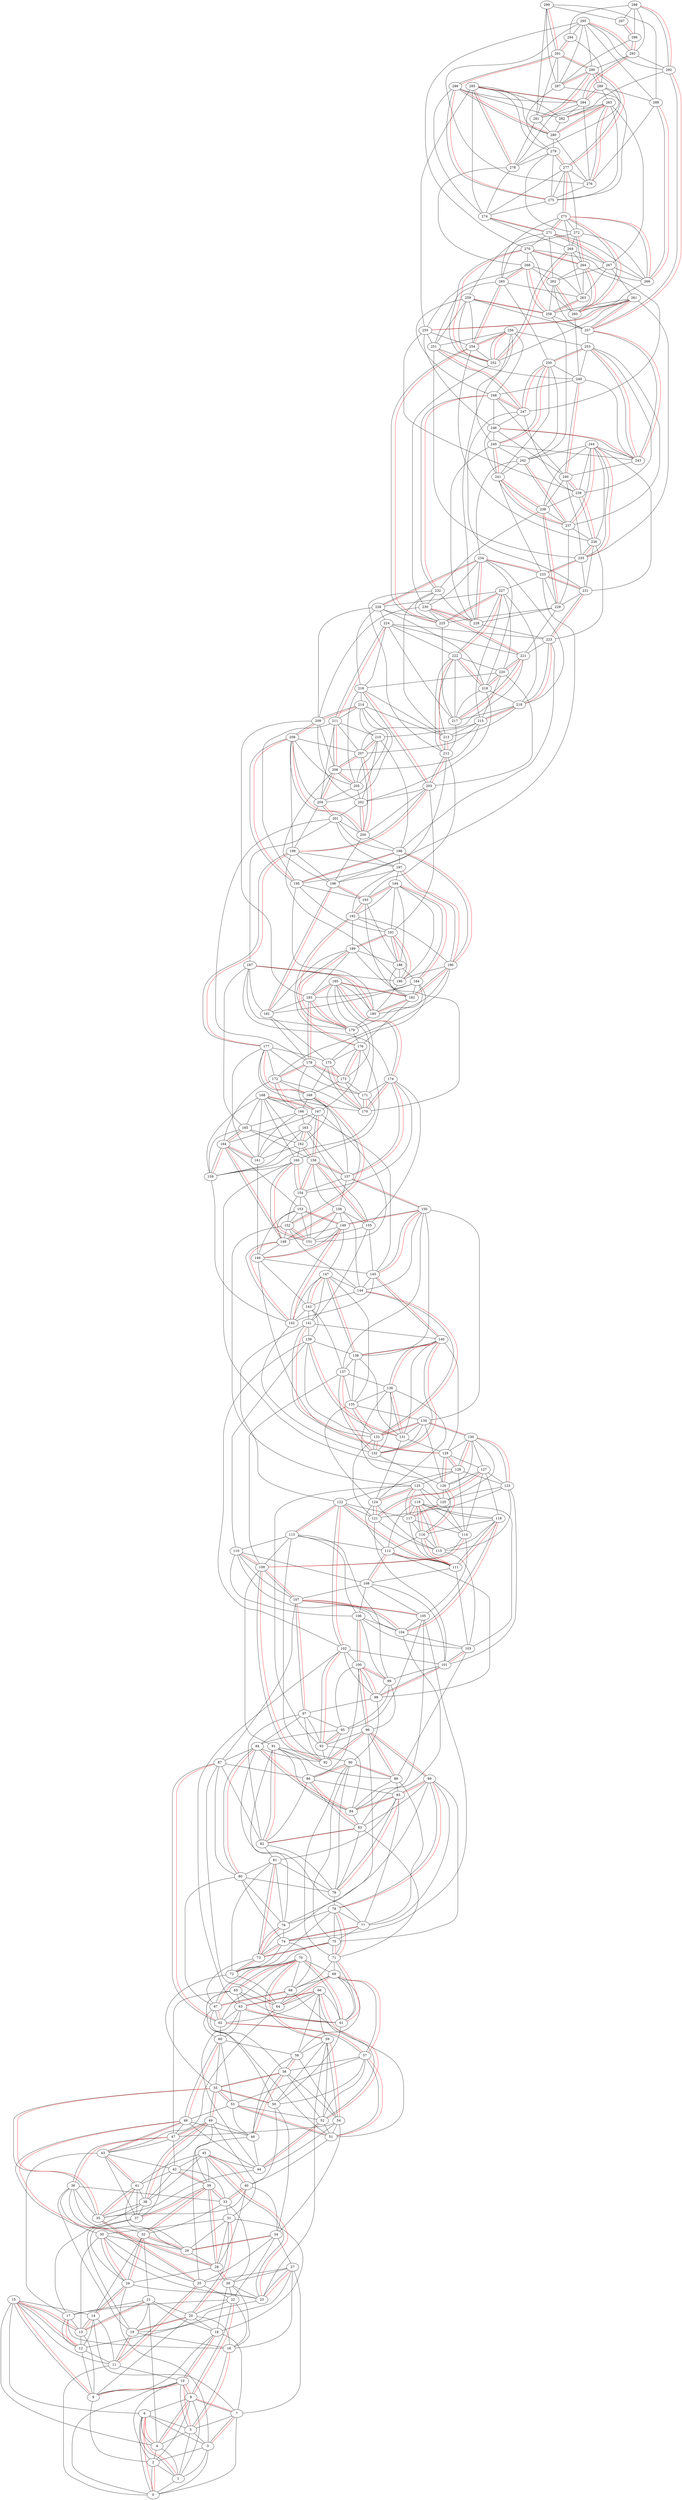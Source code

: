 graph BarAlb300_7_KrD_5088 {
0;
1;
2;
3;
4;
5;
6;
7;
8;
9;
10;
11;
12;
13;
14;
15;
16;
17;
18;
19;
20;
21;
22;
23;
24;
25;
26;
27;
28;
29;
30;
31;
32;
33;
34;
35;
36;
37;
38;
39;
40;
41;
42;
43;
44;
45;
46;
47;
48;
49;
50;
51;
52;
53;
54;
55;
56;
57;
58;
59;
60;
61;
62;
63;
64;
65;
66;
67;
68;
69;
70;
71;
72;
73;
74;
75;
76;
77;
78;
79;
80;
81;
82;
83;
84;
85;
86;
87;
88;
89;
90;
91;
92;
93;
94;
95;
96;
97;
98;
99;
100;
101;
102;
103;
104;
105;
106;
107;
108;
109;
110;
111;
112;
113;
114;
115;
116;
117;
118;
119;
120;
121;
122;
123;
124;
125;
126;
127;
128;
129;
130;
131;
132;
133;
134;
135;
136;
137;
138;
139;
140;
141;
142;
143;
144;
145;
146;
147;
148;
149;
150;
151;
152;
153;
154;
155;
156;
157;
158;
159;
160;
161;
162;
163;
164;
165;
166;
167;
168;
169;
170;
171;
172;
173;
174;
175;
176;
177;
178;
179;
180;
181;
182;
183;
184;
185;
186;
187;
188;
189;
190;
191;
192;
193;
194;
195;
196;
197;
198;
199;
200;
201;
202;
203;
204;
205;
206;
207;
208;
209;
210;
211;
212;
213;
214;
215;
216;
217;
218;
219;
220;
221;
222;
223;
224;
225;
226;
227;
228;
229;
230;
231;
232;
233;
234;
235;
236;
237;
238;
239;
240;
241;
242;
243;
244;
245;
246;
247;
248;
249;
250;
251;
252;
253;
254;
255;
256;
257;
258;
259;
260;
261;
262;
263;
264;
265;
266;
267;
268;
269;
270;
271;
272;
273;
274;
275;
276;
277;
278;
279;
280;
281;
282;
283;
284;
285;
286;
287;
288;
289;
290;
291;
292;
293;
294;
295;
296;
297;
298;
299;
1 -- 0[weight="53"];
2 -- 0[weight="14"];
2 -- 1[weight="73"];
3 -- 0[weight="72"];
3 -- 1[weight="53"];
3 -- 2[weight="67"];
4 -- 1[weight="47"];
4 -- 2[weight="92"];
5 -- 1[weight="54"];
5 -- 3[weight="82"];
5 -- 4[weight="92"];
6 -- 0[weight="11"];
6 -- 1[weight="22"];
6 -- 3[weight="75"];
6 -- 4[weight="32"];
6 -- 5[weight="81"];
7 -- 0[weight="37"];
7 -- 3[weight="3"];
7 -- 5[weight="61"];
8 -- 1[weight="60"];
8 -- 2[weight="34"];
8 -- 4[weight="15"];
8 -- 6[weight="42"];
8 -- 7[weight="31"];
9 -- 2[weight="53"];
10 -- 0[weight="62"];
10 -- 2[weight="75"];
10 -- 5[weight="19"];
10 -- 8[weight="10"];
10 -- 9[weight="18"];
11 -- 0[weight="82"];
11 -- 10[weight="82"];
12 -- 9[weight="92"];
12 -- 11[weight="38"];
13 -- 9[weight="93"];
13 -- 12[weight="56"];
14 -- 7[weight="33"];
14 -- 11[weight="34"];
14 -- 12[weight="97"];
14 -- 13[weight="18"];
15 -- 4[weight="48"];
15 -- 6[weight="61"];
15 -- 9[weight="14"];
15 -- 11[weight="53"];
15 -- 12[weight="6"];
15 -- 13[weight="9"];
15 -- 14[weight="49"];
16 -- 5[weight="29"];
17 -- 12[weight="27"];
17 -- 13[weight="59"];
17 -- 16[weight="69"];
18 -- 7[weight="32"];
18 -- 9[weight="94"];
18 -- 10[weight="10"];
19 -- 11[weight="4"];
19 -- 16[weight="44"];
20 -- 9[weight="93"];
20 -- 16[weight="91"];
20 -- 18[weight="95"];
20 -- 19[weight="29"];
21 -- 4[weight="59"];
21 -- 13[weight="40"];
21 -- 17[weight="74"];
21 -- 18[weight="41"];
21 -- 19[weight="69"];
21 -- 20[weight="65"];
22 -- 8[weight="8"];
22 -- 16[weight="40"];
22 -- 17[weight="57"];
22 -- 20[weight="99"];
23 -- 19[weight="43"];
24 -- 3[weight="61"];
24 -- 14[weight="30"];
24 -- 23[weight="69"];
25 -- 11[weight="4"];
25 -- 22[weight="62"];
26 -- 16[weight="99"];
26 -- 18[weight="91"];
26 -- 22[weight="35"];
26 -- 23[weight="67"];
27 -- 7[weight="51"];
27 -- 12[weight="95"];
27 -- 16[weight="77"];
27 -- 23[weight="8"];
27 -- 25[weight="39"];
27 -- 26[weight="89"];
28 -- 24[weight="41"];
28 -- 26[weight="21"];
29 -- 28[weight="48"];
30 -- 13[weight="49"];
30 -- 23[weight="93"];
30 -- 24[weight="21"];
30 -- 25[weight="37"];
30 -- 29[weight="67"];
31 -- 18[weight="93"];
31 -- 20[weight="33"];
31 -- 28[weight="68"];
31 -- 29[weight="37"];
31 -- 30[weight="77"];
32 -- 14[weight="44"];
32 -- 21[weight="54"];
32 -- 24[weight="28"];
32 -- 29[weight="10"];
33 -- 26[weight="98"];
33 -- 31[weight="68"];
33 -- 32[weight="73"];
34 -- 22[weight="69"];
34 -- 25[weight="64"];
34 -- 27[weight="42"];
34 -- 29[weight="18"];
35 -- 25[weight="32"];
36 -- 19[weight="43"];
36 -- 29[weight="70"];
36 -- 30[weight="78"];
36 -- 32[weight="30"];
36 -- 33[weight="96"];
36 -- 35[weight="41"];
37 -- 19[weight="100"];
37 -- 24[weight="56"];
38 -- 17[weight="60"];
38 -- 35[weight="25"];
38 -- 37[weight="66"];
39 -- 28[weight="14"];
39 -- 32[weight="28"];
39 -- 33[weight="14"];
39 -- 37[weight="26"];
40 -- 28[weight="38"];
40 -- 33[weight="5"];
40 -- 34[weight="67"];
40 -- 35[weight="66"];
41 -- 29[weight="45"];
41 -- 35[weight="9"];
41 -- 37[weight="41"];
41 -- 38[weight="25"];
42 -- 33[weight="49"];
42 -- 38[weight="65"];
42 -- 39[weight="9"];
42 -- 41[weight="37"];
43 -- 17[weight="82"];
43 -- 37[weight="73"];
43 -- 41[weight="2"];
43 -- 42[weight="54"];
44 -- 35[weight="29"];
45 -- 23[weight="36"];
45 -- 38[weight="48"];
45 -- 39[weight="63"];
45 -- 40[weight="19"];
45 -- 41[weight="50"];
45 -- 42[weight="94"];
45 -- 44[weight="36"];
46 -- 25[weight="36"];
46 -- 44[weight="57"];
47 -- 36[weight="16"];
47 -- 42[weight="84"];
47 -- 43[weight="37"];
48 -- 28[weight="16"];
48 -- 43[weight="12"];
48 -- 44[weight="79"];
48 -- 46[weight="32"];
48 -- 47[weight="51"];
49 -- 31[weight="89"];
49 -- 37[weight="76"];
49 -- 38[weight="12"];
49 -- 39[weight="25"];
49 -- 46[weight="77"];
49 -- 47[weight="4"];
50 -- 34[weight="85"];
50 -- 40[weight="35"];
51 -- 40[weight="50"];
52 -- 44[weight="13"];
52 -- 51[weight="40"];
53 -- 46[weight="27"];
53 -- 48[weight="85"];
53 -- 51[weight="21"];
53 -- 52[weight="78"];
54 -- 34[weight="41"];
54 -- 44[weight="69"];
54 -- 47[weight="80"];
54 -- 51[weight="60"];
55 -- 35[weight="8"];
55 -- 49[weight="5"];
55 -- 50[weight="12"];
55 -- 53[weight="19"];
56 -- 46[weight="13"];
56 -- 52[weight="72"];
56 -- 54[weight="68"];
56 -- 55[weight="7"];
57 -- 50[weight="40"];
57 -- 51[weight="10"];
57 -- 52[weight="41"];
57 -- 53[weight="48"];
57 -- 56[weight="72"];
58 -- 46[weight="50"];
58 -- 54[weight="66"];
58 -- 56[weight="24"];
59 -- 23[weight="94"];
59 -- 50[weight="30"];
59 -- 52[weight="71"];
59 -- 54[weight="3"];
59 -- 58[weight="47"];
60 -- 48[weight="2"];
60 -- 53[weight="64"];
60 -- 55[weight="86"];
60 -- 58[weight="74"];
61 -- 50[weight="32"];
62 -- 57[weight="6"];
62 -- 60[weight="54"];
63 -- 44[weight="56"];
63 -- 60[weight="48"];
63 -- 61[weight="26"];
63 -- 62[weight="49"];
64 -- 43[weight="45"];
65 -- 47[weight="42"];
65 -- 50[weight="42"];
65 -- 51[weight="28"];
65 -- 61[weight="99"];
65 -- 63[weight="65"];
65 -- 64[weight="50"];
66 -- 52[weight="14"];
66 -- 58[weight="86"];
66 -- 59[weight="100"];
66 -- 61[weight="29"];
66 -- 62[weight="59"];
66 -- 63[weight="3"];
66 -- 64[weight="51"];
67 -- 56[weight="40"];
67 -- 60[weight="39"];
67 -- 62[weight="23"];
68 -- 51[weight="61"];
68 -- 64[weight="47"];
68 -- 67[weight="39"];
69 -- 57[weight="21"];
69 -- 58[weight="88"];
69 -- 61[weight="61"];
69 -- 64[weight="2"];
69 -- 68[weight="88"];
70 -- 59[weight="23"];
70 -- 61[weight="10"];
70 -- 62[weight="59"];
70 -- 65[weight="24"];
70 -- 67[weight="23"];
70 -- 68[weight="57"];
70 -- 69[weight="59"];
71 -- 61[weight="12"];
71 -- 68[weight="89"];
71 -- 69[weight="92"];
72 -- 55[weight="36"];
72 -- 64[weight="68"];
73 -- 67[weight="33"];
73 -- 72[weight="12"];
74 -- 68[weight="51"];
74 -- 72[weight="95"];
74 -- 73[weight="3"];
75 -- 71[weight="23"];
75 -- 72[weight="26"];
75 -- 73[weight="18"];
76 -- 73[weight="7"];
76 -- 74[weight="75"];
77 -- 74[weight="14"];
77 -- 75[weight="46"];
78 -- 71[weight="13"];
78 -- 72[weight="65"];
78 -- 75[weight="82"];
78 -- 76[weight="57"];
78 -- 77[weight="44"];
79 -- 78[weight="72"];
80 -- 67[weight="100"];
80 -- 74[weight="60"];
80 -- 76[weight="48"];
80 -- 79[weight="45"];
81 -- 72[weight="42"];
81 -- 73[weight="24"];
81 -- 76[weight="94"];
81 -- 79[weight="69"];
81 -- 80[weight="37"];
82 -- 79[weight="49"];
82 -- 81[weight="41"];
83 -- 71[weight="89"];
83 -- 79[weight="74"];
83 -- 82[weight="3"];
84 -- 83[weight="71"];
85 -- 77[weight="64"];
85 -- 79[weight="42"];
85 -- 81[weight="85"];
85 -- 84[weight="2"];
86 -- 82[weight="24"];
86 -- 83[weight="13"];
86 -- 85[weight="56"];
87 -- 62[weight="36"];
87 -- 64[weight="94"];
87 -- 80[weight="46"];
87 -- 82[weight="98"];
87 -- 86[weight="56"];
88 -- 77[weight="58"];
88 -- 84[weight="59"];
88 -- 85[weight="36"];
89 -- 75[weight="84"];
89 -- 76[weight="60"];
89 -- 77[weight="29"];
89 -- 78[weight="17"];
89 -- 83[weight="58"];
89 -- 85[weight="20"];
90 -- 71[weight="48"];
90 -- 75[weight="62"];
90 -- 79[weight="89"];
90 -- 86[weight="22"];
90 -- 88[weight="21"];
91 -- 76[weight="44"];
91 -- 82[weight="35"];
91 -- 84[weight="47"];
91 -- 86[weight="90"];
91 -- 88[weight="49"];
91 -- 90[weight="69"];
93 -- 84[weight="60"];
93 -- 92[weight="54"];
94 -- 77[weight="81"];
94 -- 80[weight="5"];
94 -- 84[weight="17"];
94 -- 87[weight="50"];
94 -- 92[weight="55"];
95 -- 92[weight="61"];
95 -- 93[weight="30"];
95 -- 94[weight="82"];
96 -- 73[weight="43"];
96 -- 88[weight="14"];
96 -- 89[weight="25"];
96 -- 92[weight="9"];
96 -- 93[weight="60"];
97 -- 82[weight="64"];
97 -- 92[weight="62"];
97 -- 93[weight="56"];
97 -- 94[weight="58"];
97 -- 95[weight="72"];
98 -- 90[weight="73"];
98 -- 97[weight="72"];
99 -- 95[weight="75"];
99 -- 96[weight="61"];
99 -- 98[weight="59"];
100 -- 86[weight="35"];
100 -- 95[weight="42"];
100 -- 96[weight="14"];
100 -- 98[weight="35"];
100 -- 99[weight="21"];
101 -- 98[weight="33"];
101 -- 99[weight="88"];
102 -- 63[weight="43"];
102 -- 93[weight="6"];
102 -- 98[weight="53"];
102 -- 100[weight="35"];
102 -- 101[weight="39"];
103 -- 88[weight="56"];
103 -- 101[weight="9"];
104 -- 83[weight="23"];
104 -- 103[weight="46"];
105 -- 74[weight="66"];
105 -- 84[weight="31"];
105 -- 95[weight="48"];
105 -- 104[weight="27"];
106 -- 99[weight="43"];
106 -- 100[weight="17"];
106 -- 103[weight="70"];
106 -- 104[weight="74"];
107 -- 87[weight="89"];
107 -- 97[weight="55"];
107 -- 104[weight="18"];
107 -- 105[weight="6"];
108 -- 101[weight="70"];
108 -- 105[weight="32"];
108 -- 106[weight="98"];
108 -- 107[weight="21"];
109 -- 91[weight="72"];
109 -- 92[weight="8"];
109 -- 107[weight="7"];
110 -- 104[weight="18"];
110 -- 106[weight="29"];
110 -- 107[weight="58"];
110 -- 108[weight="69"];
110 -- 109[weight="2"];
111 -- 103[weight="68"];
111 -- 108[weight="39"];
112 -- 98[weight="100"];
112 -- 108[weight="14"];
112 -- 111[weight="3"];
113 -- 92[weight="94"];
113 -- 99[weight="54"];
113 -- 106[weight="67"];
113 -- 109[weight="93"];
113 -- 110[weight="26"];
113 -- 112[weight="66"];
114 -- 105[weight="43"];
114 -- 109[weight="17"];
115 -- 103[weight="62"];
116 -- 111[weight="2"];
116 -- 112[weight="68"];
116 -- 115[weight="49"];
117 -- 111[weight="48"];
117 -- 114[weight="23"];
117 -- 116[weight="46"];
118 -- 104[weight="6"];
118 -- 111[weight="17"];
118 -- 115[weight="98"];
118 -- 116[weight="43"];
119 -- 103[weight="84"];
119 -- 112[weight="49"];
119 -- 114[weight="72"];
119 -- 115[weight="29"];
119 -- 116[weight="14"];
119 -- 117[weight="8"];
119 -- 118[weight="92"];
120 -- 114[weight="98"];
120 -- 117[weight="31"];
121 -- 101[weight="55"];
121 -- 115[weight="56"];
122 -- 102[weight="2"];
122 -- 111[weight="24"];
122 -- 113[weight="1"];
122 -- 117[weight="34"];
122 -- 121[weight="95"];
123 -- 101[weight="69"];
123 -- 115[weight="71"];
123 -- 120[weight="94"];
123 -- 121[weight="54"];
124 -- 112[weight="85"];
124 -- 115[weight="91"];
124 -- 121[weight="20"];
125 -- 93[weight="59"];
125 -- 117[weight="5"];
125 -- 118[weight="31"];
125 -- 120[weight="65"];
125 -- 124[weight="15"];
126 -- 116[weight="3"];
126 -- 120[weight="35"];
127 -- 114[weight="94"];
127 -- 118[weight="79"];
127 -- 121[weight="53"];
127 -- 123[weight="56"];
127 -- 126[weight="61"];
128 -- 114[weight="88"];
128 -- 122[weight="96"];
128 -- 123[weight="51"];
128 -- 125[weight="51"];
129 -- 126[weight="30"];
129 -- 127[weight="59"];
129 -- 128[weight="32"];
130 -- 120[weight="71"];
130 -- 123[weight="33"];
130 -- 126[weight="91"];
130 -- 127[weight="54"];
130 -- 128[weight="25"];
130 -- 129[weight="59"];
131 -- 124[weight="96"];
131 -- 129[weight="62"];
132 -- 126[weight="49"];
133 -- 121[weight="71"];
133 -- 132[weight="4"];
134 -- 126[weight="95"];
134 -- 130[weight="7"];
134 -- 131[weight="55"];
134 -- 132[weight="37"];
134 -- 133[weight="26"];
135 -- 124[weight="38"];
135 -- 133[weight="15"];
135 -- 134[weight="31"];
136 -- 120[weight="89"];
136 -- 124[weight="72"];
136 -- 131[weight="24"];
136 -- 132[weight="30"];
136 -- 135[weight="17"];
137 -- 109[weight="97"];
137 -- 132[weight="6"];
137 -- 135[weight="40"];
137 -- 136[weight="33"];
138 -- 131[weight="43"];
138 -- 135[weight="29"];
138 -- 137[weight="92"];
139 -- 102[weight="51"];
139 -- 110[weight="60"];
139 -- 131[weight="33"];
139 -- 133[weight="83"];
139 -- 138[weight="89"];
140 -- 129[weight="94"];
140 -- 131[weight="89"];
140 -- 132[weight="15"];
140 -- 136[weight="15"];
140 -- 138[weight="6"];
141 -- 122[weight="47"];
141 -- 129[weight="5"];
141 -- 139[weight="56"];
141 -- 140[weight="85"];
142 -- 132[weight="38"];
143 -- 137[weight="68"];
143 -- 139[weight="41"];
143 -- 141[weight="87"];
143 -- 142[weight="53"];
144 -- 133[weight="4"];
144 -- 143[weight="74"];
145 -- 140[weight="7"];
145 -- 142[weight="29"];
145 -- 144[weight="93"];
146 -- 133[weight="26"];
146 -- 143[weight="19"];
146 -- 145[weight="45"];
147 -- 135[weight="41"];
147 -- 138[weight="9"];
147 -- 141[weight="57"];
147 -- 142[weight="27"];
147 -- 143[weight="12"];
147 -- 144[weight="33"];
148 -- 142[weight="1"];
148 -- 146[weight="36"];
149 -- 142[weight="12"];
149 -- 146[weight="6"];
149 -- 147[weight="87"];
149 -- 148[weight="36"];
150 -- 134[weight="79"];
150 -- 137[weight="55"];
150 -- 138[weight="62"];
150 -- 144[weight="68"];
150 -- 145[weight="8"];
150 -- 149[weight="2"];
152 -- 125[weight="49"];
152 -- 144[weight="54"];
152 -- 148[weight="49"];
152 -- 151[weight="22"];
153 -- 146[weight="61"];
153 -- 148[weight="27"];
153 -- 149[weight="20"];
153 -- 151[weight="78"];
153 -- 152[weight="52"];
154 -- 151[weight="64"];
154 -- 152[weight="77"];
154 -- 153[weight="55"];
155 -- 141[weight="60"];
155 -- 145[weight="93"];
155 -- 151[weight="64"];
156 -- 144[weight="97"];
156 -- 148[weight="17"];
156 -- 149[weight="76"];
156 -- 151[weight="58"];
156 -- 155[weight="38"];
157 -- 150[weight="5"];
157 -- 154[weight="93"];
157 -- 156[weight="69"];
158 -- 154[weight="18"];
158 -- 155[weight="33"];
158 -- 156[weight="31"];
158 -- 157[weight="22"];
159 -- 142[weight="45"];
160 -- 128[weight="33"];
160 -- 151[weight="29"];
160 -- 154[weight="26"];
160 -- 159[weight="75"];
161 -- 146[weight="79"];
162 -- 158[weight="3"];
162 -- 160[weight="88"];
162 -- 161[weight="33"];
163 -- 155[weight="85"];
163 -- 157[weight="38"];
163 -- 159[weight="43"];
163 -- 161[weight="77"];
163 -- 162[weight="15"];
164 -- 148[weight="11"];
164 -- 153[weight="87"];
164 -- 159[weight="16"];
164 -- 161[weight="7"];
165 -- 158[weight="34"];
165 -- 159[weight="84"];
165 -- 162[weight="95"];
165 -- 164[weight="29"];
166 -- 145[weight="97"];
166 -- 161[weight="35"];
166 -- 163[weight="27"];
166 -- 165[weight="39"];
167 -- 151[weight="50"];
167 -- 158[weight="11"];
167 -- 163[weight="53"];
167 -- 164[weight="44"];
168 -- 157[weight="54"];
168 -- 159[weight="88"];
168 -- 160[weight="94"];
168 -- 161[weight="61"];
168 -- 162[weight="53"];
168 -- 165[weight="63"];
168 -- 166[weight="51"];
168 -- 167[weight="8"];
169 -- 152[weight="2"];
169 -- 162[weight="66"];
169 -- 166[weight="97"];
171 -- 159[weight="82"];
171 -- 170[weight="8"];
172 -- 164[weight="87"];
172 -- 166[weight="7"];
172 -- 169[weight="33"];
172 -- 170[weight="52"];
173 -- 169[weight="51"];
173 -- 170[weight="75"];
173 -- 171[weight="71"];
174 -- 154[weight="31"];
174 -- 155[weight="72"];
174 -- 157[weight="5"];
174 -- 170[weight="20"];
174 -- 171[weight="41"];
175 -- 169[weight="69"];
175 -- 170[weight="50"];
175 -- 173[weight="58"];
176 -- 160[weight="59"];
176 -- 167[weight="97"];
176 -- 173[weight="5"];
176 -- 175[weight="69"];
177 -- 161[weight="46"];
177 -- 169[weight="23"];
177 -- 170[weight="91"];
177 -- 171[weight="87"];
177 -- 172[weight="88"];
177 -- 175[weight="69"];
178 -- 167[weight="96"];
178 -- 171[weight="99"];
178 -- 172[weight="3"];
178 -- 173[weight="10"];
179 -- 176[weight="32"];
180 -- 179[weight="92"];
181 -- 175[weight="96"];
181 -- 178[weight="85"];
182 -- 176[weight="76"];
182 -- 180[weight="8"];
183 -- 178[weight="26"];
183 -- 179[weight="6"];
183 -- 181[weight="51"];
184 -- 175[weight="78"];
184 -- 179[weight="33"];
184 -- 181[weight="21"];
184 -- 182[weight="37"];
184 -- 183[weight="76"];
185 -- 171[weight="45"];
185 -- 173[weight="58"];
185 -- 174[weight="16"];
185 -- 179[weight="43"];
185 -- 180[weight="17"];
185 -- 182[weight="9"];
185 -- 183[weight="17"];
186 -- 180[weight="31"];
187 -- 165[weight="58"];
187 -- 174[weight="92"];
187 -- 179[weight="54"];
187 -- 180[weight="19"];
187 -- 181[weight="52"];
187 -- 186[weight="83"];
188 -- 182[weight="87"];
188 -- 184[weight="52"];
188 -- 186[weight="85"];
189 -- 179[weight="7"];
189 -- 181[weight="50"];
189 -- 182[weight="48"];
189 -- 183[weight="95"];
189 -- 188[weight="39"];
190 -- 172[weight="73"];
190 -- 180[weight="57"];
190 -- 182[weight="22"];
190 -- 186[weight="92"];
191 -- 186[weight="29"];
191 -- 188[weight="9"];
191 -- 189[weight="11"];
192 -- 176[weight="11"];
192 -- 189[weight="58"];
192 -- 190[weight="97"];
192 -- 191[weight="84"];
193 -- 170[weight="83"];
193 -- 188[weight="37"];
193 -- 192[weight="24"];
194 -- 184[weight="2"];
194 -- 186[weight="95"];
194 -- 188[weight="95"];
194 -- 191[weight="46"];
194 -- 192[weight="84"];
194 -- 193[weight="20"];
195 -- 180[weight="99"];
195 -- 191[weight="46"];
195 -- 193[weight="48"];
196 -- 181[weight="12"];
196 -- 193[weight="9"];
197 -- 190[weight="43"];
197 -- 192[weight="44"];
197 -- 194[weight="81"];
197 -- 196[weight="100"];
198 -- 190[weight="4"];
198 -- 195[weight="4"];
198 -- 197[weight="97"];
199 -- 177[weight="1"];
199 -- 186[weight="30"];
199 -- 196[weight="90"];
199 -- 197[weight="46"];
200 -- 196[weight="85"];
200 -- 198[weight="28"];
201 -- 178[weight="59"];
201 -- 187[weight="91"];
201 -- 197[weight="54"];
201 -- 198[weight="84"];
201 -- 200[weight="62"];
202 -- 200[weight="34"];
202 -- 201[weight="71"];
203 -- 191[weight="84"];
203 -- 199[weight="14"];
203 -- 200[weight="31"];
203 -- 202[weight="83"];
204 -- 199[weight="53"];
204 -- 201[weight="17"];
205 -- 202[weight="81"];
205 -- 204[weight="76"];
206 -- 196[weight="65"];
206 -- 204[weight="2"];
206 -- 205[weight="12"];
207 -- 200[weight="23"];
207 -- 206[weight="24"];
208 -- 195[weight="26"];
208 -- 199[weight="91"];
208 -- 200[weight="18"];
208 -- 204[weight="85"];
208 -- 205[weight="41"];
208 -- 207[weight="76"];
209 -- 183[weight="99"];
209 -- 202[weight="71"];
209 -- 206[weight="68"];
209 -- 208[weight="4"];
210 -- 198[weight="39"];
210 -- 202[weight="84"];
210 -- 205[weight="70"];
210 -- 207[weight="34"];
211 -- 195[weight="76"];
211 -- 204[weight="38"];
211 -- 206[weight="11"];
211 -- 207[weight="65"];
211 -- 210[weight="36"];
212 -- 193[weight="33"];
212 -- 196[weight="66"];
212 -- 203[weight="12"];
213 -- 212[weight="14"];
214 -- 204[weight="84"];
214 -- 205[weight="79"];
214 -- 209[weight="38"];
214 -- 210[weight="77"];
214 -- 211[weight="95"];
214 -- 213[weight="98"];
215 -- 206[weight="88"];
215 -- 207[weight="92"];
215 -- 210[weight="66"];
215 -- 213[weight="47"];
216 -- 203[weight="4"];
216 -- 205[weight="47"];
216 -- 213[weight="21"];
216 -- 214[weight="89"];
217 -- 212[weight="51"];
218 -- 213[weight="31"];
218 -- 215[weight="14"];
218 -- 217[weight="56"];
219 -- 202[weight="34"];
219 -- 217[weight="62"];
219 -- 218[weight="44"];
220 -- 203[weight="55"];
220 -- 215[weight="81"];
220 -- 216[weight="54"];
220 -- 219[weight="8"];
221 -- 207[weight="70"];
221 -- 217[weight="29"];
221 -- 220[weight="16"];
222 -- 212[weight="16"];
222 -- 213[weight="93"];
222 -- 217[weight="71"];
222 -- 219[weight="6"];
222 -- 220[weight="95"];
223 -- 198[weight="50"];
223 -- 218[weight="30"];
223 -- 221[weight="41"];
224 -- 211[weight="8"];
224 -- 216[weight="66"];
224 -- 217[weight="54"];
224 -- 221[weight="54"];
224 -- 222[weight="60"];
224 -- 223[weight="86"];
225 -- 217[weight="67"];
226 -- 209[weight="50"];
226 -- 216[weight="58"];
226 -- 219[weight="59"];
226 -- 224[weight="89"];
226 -- 225[weight="88"];
227 -- 215[weight="58"];
227 -- 218[weight="40"];
227 -- 220[weight="42"];
227 -- 222[weight="18"];
227 -- 225[weight="18"];
227 -- 226[weight="53"];
228 -- 223[weight="93"];
229 -- 221[weight="61"];
229 -- 225[weight="69"];
229 -- 228[weight="85"];
230 -- 209[weight="52"];
230 -- 221[weight="9"];
230 -- 225[weight="32"];
230 -- 228[weight="17"];
231 -- 223[weight="14"];
231 -- 229[weight="85"];
232 -- 212[weight="57"];
232 -- 213[weight="58"];
232 -- 225[weight="89"];
232 -- 228[weight="92"];
232 -- 230[weight="80"];
233 -- 195[weight="41"];
233 -- 227[weight="30"];
233 -- 229[weight="47"];
233 -- 231[weight="12"];
234 -- 218[weight="75"];
234 -- 219[weight="68"];
234 -- 226[weight="40"];
234 -- 228[weight="22"];
234 -- 230[weight="57"];
234 -- 233[weight="22"];
235 -- 231[weight="60"];
235 -- 233[weight="26"];
236 -- 223[weight="43"];
236 -- 231[weight="91"];
236 -- 235[weight="10"];
237 -- 229[weight="31"];
237 -- 236[weight="90"];
238 -- 229[weight="26"];
238 -- 232[weight="60"];
238 -- 237[weight="75"];
239 -- 236[weight="9"];
239 -- 238[weight="81"];
240 -- 235[weight="45"];
240 -- 238[weight="37"];
240 -- 239[weight="10"];
241 -- 233[weight="29"];
241 -- 237[weight="24"];
241 -- 238[weight="5"];
242 -- 234[weight="98"];
242 -- 237[weight="6"];
242 -- 241[weight="32"];
243 -- 240[weight="53"];
244 -- 231[weight="85"];
244 -- 235[weight="23"];
244 -- 236[weight="39"];
244 -- 237[weight="10"];
244 -- 238[weight="75"];
244 -- 239[weight="85"];
244 -- 242[weight="53"];
244 -- 243[weight="75"];
245 -- 228[weight="48"];
245 -- 241[weight="31"];
245 -- 242[weight="63"];
245 -- 243[weight="66"];
246 -- 240[weight="54"];
246 -- 241[weight="85"];
246 -- 243[weight="1"];
246 -- 245[weight="46"];
247 -- 231[weight="81"];
247 -- 239[weight="92"];
247 -- 246[weight="52"];
248 -- 232[weight="48"];
248 -- 240[weight="85"];
248 -- 246[weight="70"];
248 -- 247[weight="14"];
249 -- 240[weight="13"];
249 -- 243[weight="89"];
249 -- 248[weight="48"];
250 -- 241[weight="37"];
250 -- 242[weight="38"];
250 -- 245[weight="10"];
250 -- 247[weight="7"];
250 -- 249[weight="51"];
251 -- 235[weight="96"];
251 -- 247[weight="42"];
251 -- 249[weight="90"];
252 -- 230[weight="78"];
253 -- 237[weight="49"];
253 -- 239[weight="82"];
253 -- 243[weight="25"];
253 -- 249[weight="61"];
253 -- 250[weight="4"];
254 -- 225[weight="31"];
254 -- 236[weight="43"];
254 -- 252[weight="38"];
255 -- 239[weight="75"];
255 -- 246[weight="46"];
255 -- 251[weight="61"];
255 -- 254[weight="67"];
256 -- 228[weight="67"];
256 -- 245[weight="48"];
256 -- 248[weight="92"];
256 -- 251[weight="98"];
256 -- 252[weight="15"];
256 -- 253[weight="62"];
256 -- 254[weight="26"];
257 -- 243[weight="43"];
257 -- 253[weight="84"];
258 -- 242[weight="95"];
258 -- 257[weight="84"];
259 -- 248[weight="68"];
259 -- 251[weight="58"];
259 -- 252[weight="85"];
259 -- 254[weight="100"];
259 -- 257[weight="69"];
259 -- 258[weight="18"];
260 -- 249[weight="72"];
261 -- 235[weight="89"];
261 -- 252[weight="55"];
261 -- 255[weight="19"];
261 -- 257[weight="25"];
261 -- 258[weight="56"];
261 -- 260[weight="95"];
262 -- 257[weight="76"];
262 -- 258[weight="73"];
262 -- 260[weight="41"];
263 -- 258[weight="18"];
264 -- 247[weight="78"];
264 -- 260[weight="7"];
264 -- 262[weight="44"];
264 -- 263[weight="70"];
265 -- 250[weight="59"];
265 -- 251[weight="69"];
265 -- 254[weight="39"];
265 -- 263[weight="68"];
266 -- 260[weight="65"];
267 -- 261[weight="80"];
267 -- 262[weight="98"];
267 -- 263[weight="87"];
267 -- 266[weight="75"];
268 -- 255[weight="67"];
268 -- 258[weight="36"];
268 -- 262[weight="87"];
268 -- 263[weight="47"];
268 -- 265[weight="41"];
269 -- 252[weight="19"];
269 -- 263[weight="49"];
269 -- 264[weight="88"];
269 -- 267[weight="79"];
270 -- 252[weight="31"];
270 -- 260[weight="74"];
270 -- 264[weight="1"];
270 -- 266[weight="74"];
270 -- 268[weight="93"];
271 -- 259[weight="55"];
271 -- 262[weight="58"];
271 -- 266[weight="82"];
271 -- 267[weight="24"];
271 -- 270[weight="32"];
272 -- 264[weight="27"];
272 -- 265[weight="57"];
272 -- 266[weight="68"];
272 -- 269[weight="82"];
273 -- 260[weight="31"];
273 -- 265[weight="88"];
273 -- 266[weight="33"];
273 -- 269[weight="71"];
273 -- 271[weight="10"];
273 -- 272[weight="60"];
274 -- 269[weight="92"];
274 -- 271[weight="29"];
275 -- 274[weight="40"];
276 -- 275[weight="59"];
277 -- 272[weight="86"];
277 -- 273[weight="24"];
277 -- 274[weight="47"];
277 -- 275[weight="35"];
277 -- 276[weight="82"];
278 -- 268[weight="44"];
278 -- 274[weight="43"];
279 -- 272[weight="81"];
279 -- 275[weight="67"];
279 -- 277[weight="6"];
279 -- 278[weight="71"];
280 -- 276[weight="97"];
280 -- 279[weight="66"];
281 -- 278[weight="29"];
281 -- 280[weight="45"];
282 -- 280[weight="97"];
283 -- 267[weight="37"];
283 -- 275[weight="91"];
283 -- 276[weight="8"];
283 -- 280[weight="4"];
283 -- 281[weight="56"];
283 -- 282[weight="22"];
284 -- 276[weight="60"];
284 -- 278[weight="94"];
284 -- 282[weight="55"];
285 -- 255[weight="88"];
285 -- 274[weight="91"];
285 -- 278[weight="6"];
285 -- 279[weight="27"];
285 -- 280[weight="43"];
285 -- 282[weight="95"];
285 -- 284[weight="4"];
286 -- 274[weight="58"];
286 -- 275[weight="22"];
286 -- 280[weight="17"];
286 -- 282[weight="22"];
286 -- 284[weight="28"];
287 -- 275[weight="47"];
287 -- 279[weight="54"];
288 -- 266[weight="8"];
288 -- 276[weight="50"];
289 -- 278[weight="84"];
289 -- 283[weight="52"];
289 -- 284[weight="17"];
289 -- 288[weight="41"];
290 -- 277[weight="1"];
290 -- 281[weight="9"];
290 -- 287[weight="19"];
290 -- 289[weight="10"];
291 -- 281[weight="63"];
291 -- 286[weight="8"];
291 -- 287[weight="37"];
291 -- 290[weight="25"];
292 -- 257[weight="30"];
292 -- 282[weight="54"];
293 -- 284[weight="36"];
293 -- 290[weight="78"];
293 -- 292[weight="55"];
294 -- 289[weight="42"];
294 -- 291[weight="3"];
295 -- 270[weight="84"];
295 -- 276[weight="61"];
295 -- 287[weight="78"];
295 -- 288[weight="96"];
295 -- 290[weight="69"];
295 -- 292[weight="72"];
295 -- 293[weight="33"];
295 -- 294[weight="94"];
296 -- 287[weight="93"];
296 -- 293[weight="18"];
297 -- 296[weight="23"];
298 -- 292[weight="46"];
298 -- 293[weight="75"];
298 -- 294[weight="89"];
298 -- 296[weight="56"];
298 -- 297[weight="57"];
299 -- 281[weight="83"];
299 -- 287[weight="85"];
299 -- 288[weight="95"];
299 -- 291[weight="45"];
299 -- 297[weight="76"];
122 -- 113 [color=red,] ;
122 -- 102 [color=red,] ;
102 -- 93 [color=red,] ;
122 -- 111 [color=red,] ;
116 -- 111 [color=red,] ;
112 -- 111 [color=red,] ;
126 -- 116 [color=red,] ;
112 -- 108 [color=red,] ;
119 -- 116 [color=red,] ;
119 -- 117 [color=red,] ;
125 -- 117 [color=red,] ;
125 -- 124 [color=red,] ;
118 -- 111 [color=red,] ;
118 -- 104 [color=red,] ;
107 -- 104 [color=red,] ;
107 -- 105 [color=red,] ;
109 -- 107 [color=red,] ;
110 -- 109 [color=red,] ;
109 -- 92 [color=red,] ;
96 -- 92 [color=red,] ;
96 -- 88 [color=red,] ;
100 -- 96 [color=red,] ;
106 -- 100 [color=red,] ;
114 -- 109 [color=red,] ;
124 -- 121 [color=red,] ;
90 -- 88 [color=red,] ;
100 -- 99 [color=red,] ;
90 -- 86 [color=red,] ;
86 -- 83 [color=red,] ;
83 -- 82 [color=red,] ;
96 -- 89 [color=red,] ;
89 -- 78 [color=red,] ;
78 -- 71 [color=red,] ;
71 -- 61 [color=red,] ;
70 -- 61 [color=red,] ;
89 -- 85 [color=red,] ;
85 -- 84 [color=red,] ;
94 -- 84 [color=red,] ;
94 -- 80 [color=red,] ;
70 -- 59 [color=red,] ;
59 -- 54 [color=red,] ;
70 -- 67 [color=red,] ;
67 -- 62 [color=red,] ;
62 -- 57 [color=red,] ;
57 -- 51 [color=red,] ;
53 -- 51 [color=red,] ;
55 -- 53 [color=red,] ;
55 -- 49 [color=red,] ;
49 -- 47 [color=red,] ;
56 -- 55 [color=red,] ;
55 -- 35 [color=red,] ;
41 -- 35 [color=red,] ;
43 -- 41 [color=red,] ;
48 -- 43 [color=red,] ;
60 -- 48 [color=red,] ;
49 -- 38 [color=red,] ;
55 -- 50 [color=red,] ;
56 -- 46 [color=red,] ;
47 -- 36 [color=red,] ;
48 -- 28 [color=red,] ;
39 -- 28 [color=red,] ;
42 -- 39 [color=red,] ;
39 -- 33 [color=red,] ;
40 -- 33 [color=red,] ;
45 -- 40 [color=red,] ;
28 -- 26 [color=red,] ;
69 -- 57 [color=red,] ;
69 -- 64 [color=red,] ;
75 -- 71 [color=red,] ;
75 -- 73 [color=red,] ;
74 -- 73 [color=red,] ;
76 -- 73 [color=red,] ;
73 -- 72 [color=red,] ;
77 -- 74 [color=red,] ;
58 -- 56 [color=red,] ;
70 -- 65 [color=red,] ;
81 -- 73 [color=red,] ;
39 -- 37 [color=red,] ;
63 -- 61 [color=red,] ;
66 -- 63 [color=red,] ;
66 -- 52 [color=red,] ;
52 -- 44 [color=red,] ;
39 -- 32 [color=red,] ;
32 -- 29 [color=red,] ;
34 -- 29 [color=red,] ;
32 -- 24 [color=red,] ;
30 -- 24 [color=red,] ;
119 -- 115 [color=red,] ;
24 -- 14 [color=red,] ;
14 -- 13 [color=red,] ;
15 -- 13 [color=red,] ;
15 -- 12 [color=red,] ;
15 -- 9 [color=red,] ;
10 -- 9 [color=red,] ;
10 -- 8 [color=red,] ;
22 -- 8 [color=red,] ;
18 -- 10 [color=red,] ;
8 -- 4 [color=red,] ;
10 -- 5 [color=red,] ;
17 -- 12 [color=red,] ;
16 -- 5 [color=red,] ;
95 -- 93 [color=red,] ;
129 -- 126 [color=red,] ;
141 -- 129 [color=red,] ;
8 -- 7 [color=red,] ;
7 -- 3 [color=red,] ;
120 -- 117 [color=red,] ;
6 -- 4 [color=red,] ;
6 -- 0 [color=red,] ;
2 -- 0 [color=red,] ;
6 -- 1 [color=red,] ;
35 -- 25 [color=red,] ;
25 -- 11 [color=red,] ;
19 -- 11 [color=red,] ;
20 -- 19 [color=red,] ;
129 -- 128 [color=red,] ;
130 -- 128 [color=red,] ;
134 -- 130 [color=red,] ;
134 -- 133 [color=red,] ;
133 -- 132 [color=red,] ;
144 -- 133 [color=red,] ;
137 -- 132 [color=red,] ;
135 -- 133 [color=red,] ;
140 -- 132 [color=red,] ;
140 -- 138 [color=red,] ;
145 -- 140 [color=red,] ;
150 -- 145 [color=red,] ;
150 -- 149 [color=red,] ;
157 -- 150 [color=red,] ;
174 -- 157 [color=red,] ;
149 -- 146 [color=red,] ;
147 -- 138 [color=red,] ;
147 -- 143 [color=red,] ;
149 -- 142 [color=red,] ;
148 -- 142 [color=red,] ;
164 -- 148 [color=red,] ;
164 -- 161 [color=red,] ;
140 -- 136 [color=red,] ;
164 -- 159 [color=red,] ;
185 -- 174 [color=red,] ;
185 -- 182 [color=red,] ;
182 -- 180 [color=red,] ;
156 -- 148 [color=red,] ;
185 -- 183 [color=red,] ;
183 -- 179 [color=red,] ;
189 -- 179 [color=red,] ;
191 -- 189 [color=red,] ;
191 -- 188 [color=red,] ;
187 -- 180 [color=red,] ;
153 -- 149 [color=red,] ;
174 -- 170 [color=red,] ;
171 -- 170 [color=red,] ;
158 -- 157 [color=red,] ;
162 -- 158 [color=red,] ;
167 -- 158 [color=red,] ;
168 -- 167 [color=red,] ;
163 -- 162 [color=red,] ;
158 -- 154 [color=red,] ;
190 -- 182 [color=red,] ;
198 -- 190 [color=red,] ;
198 -- 195 [color=red,] ;
136 -- 131 [color=red,] ;
160 -- 154 [color=red,] ;
183 -- 178 [color=red,] ;
178 -- 172 [color=red,] ;
172 -- 166 [color=red,] ;
178 -- 173 [color=red,] ;
176 -- 173 [color=red,] ;
192 -- 176 [color=red,] ;
193 -- 192 [color=red,] ;
196 -- 193 [color=red,] ;
196 -- 181 [color=red,] ;
194 -- 193 [color=red,] ;
194 -- 184 [color=red,] ;
208 -- 195 [color=red,] ;
209 -- 208 [color=red,] ;
208 -- 200 [color=red,] ;
207 -- 200 [color=red,] ;
207 -- 206 [color=red,] ;
206 -- 204 [color=red,] ;
211 -- 206 [color=red,] ;
224 -- 211 [color=red,] ;
206 -- 205 [color=red,] ;
204 -- 201 [color=red,] ;
160 -- 151 [color=red,] ;
152 -- 151 [color=red,] ;
169 -- 152 [color=red,] ;
177 -- 169 [color=red,] ;
199 -- 177 [color=red,] ;
203 -- 199 [color=red,] ;
216 -- 203 [color=red,] ;
212 -- 203 [color=red,] ;
213 -- 212 [color=red,] ;
222 -- 212 [color=red,] ;
222 -- 219 [color=red,] ;
220 -- 219 [color=red,] ;
221 -- 220 [color=red,] ;
230 -- 221 [color=red,] ;
230 -- 228 [color=red,] ;
227 -- 222 [color=red,] ;
227 -- 225 [color=red,] ;
234 -- 228 [color=red,] ;
234 -- 233 [color=red,] ;
233 -- 231 [color=red,] ;
231 -- 223 [color=red,] ;
235 -- 233 [color=red,] ;
236 -- 235 [color=red,] ;
239 -- 236 [color=red,] ;
240 -- 239 [color=red,] ;
249 -- 240 [color=red,] ;
244 -- 235 [color=red,] ;
244 -- 237 [color=red,] ;
242 -- 237 [color=red,] ;
241 -- 237 [color=red,] ;
241 -- 238 [color=red,] ;
238 -- 229 [color=red,] ;
165 -- 164 [color=red,] ;
191 -- 186 [color=red,] ;
221 -- 217 [color=red,] ;
223 -- 218 [color=red,] ;
218 -- 215 [color=red,] ;
245 -- 241 [color=red,] ;
250 -- 245 [color=red,] ;
253 -- 250 [color=red,] ;
250 -- 247 [color=red,] ;
248 -- 247 [color=red,] ;
253 -- 243 [color=red,] ;
246 -- 243 [color=red,] ;
254 -- 225 [color=red,] ;
256 -- 254 [color=red,] ;
256 -- 252 [color=red,] ;
269 -- 252 [color=red,] ;
270 -- 252 [color=red,] ;
270 -- 264 [color=red,] ;
264 -- 260 [color=red,] ;
272 -- 264 [color=red,] ;
273 -- 260 [color=red,] ;
273 -- 271 [color=red,] ;
271 -- 267 [color=red,] ;
277 -- 273 [color=red,] ;
290 -- 277 [color=red,] ;
279 -- 277 [color=red,] ;
290 -- 281 [color=red,] ;
290 -- 289 [color=red,] ;
289 -- 284 [color=red,] ;
285 -- 284 [color=red,] ;
285 -- 278 [color=red,] ;
290 -- 287 [color=red,] ;
291 -- 290 [color=red,] ;
294 -- 291 [color=red,] ;
291 -- 286 [color=red,] ;
286 -- 280 [color=red,] ;
283 -- 280 [color=red,] ;
283 -- 276 [color=red,] ;
283 -- 282 [color=red,] ;
286 -- 275 [color=red,] ;
274 -- 271 [color=red,] ;
31 -- 20 [color=red,] ;
130 -- 123 [color=red,] ;
139 -- 131 [color=red,] ;
158 -- 155 [color=red,] ;
273 -- 266 [color=red,] ;
288 -- 266 [color=red,] ;
202 -- 200 [color=red,] ;
210 -- 207 [color=red,] ;
91 -- 82 [color=red,] ;
100 -- 98 [color=red,] ;
101 -- 98 [color=red,] ;
103 -- 101 [color=red,] ;
45 -- 23 [color=red,] ;
27 -- 23 [color=red,] ;
87 -- 62 [color=red,] ;
293 -- 284 [color=red,] ;
296 -- 293 [color=red,] ;
297 -- 296 [color=red,] ;
295 -- 293 [color=red,] ;
214 -- 209 [color=red,] ;
68 -- 67 [color=red,] ;
265 -- 254 [color=red,] ;
21 -- 13 [color=red,] ;
234 -- 226 [color=red,] ;
262 -- 260 [color=red,] ;
268 -- 265 [color=red,] ;
268 -- 258 [color=red,] ;
259 -- 258 [color=red,] ;
263 -- 258 [color=red,] ;
85 -- 79 [color=red,] ;
251 -- 247 [color=red,] ;
197 -- 190 [color=red,] ;
257 -- 243 [color=red,] ;
261 -- 257 [color=red,] ;
261 -- 255 [color=red,] ;
292 -- 257 [color=red,] ;
299 -- 291 [color=red,] ;
298 -- 292 [color=red,] ;
248 -- 232 [color=red,] ;
175 -- 170 [color=red,] ;
127 -- 121 [color=red,] ;
107 -- 97 [color=red,] ;
}